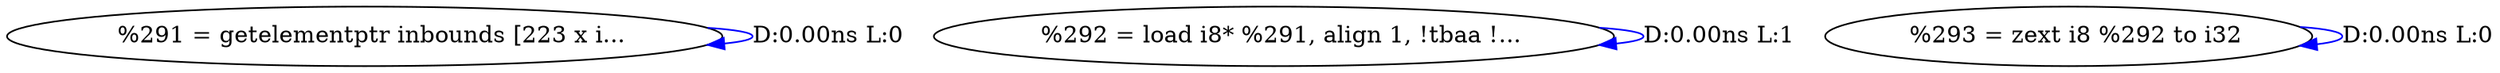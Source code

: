 digraph {
Node0x3439560[label="  %291 = getelementptr inbounds [223 x i..."];
Node0x3439560 -> Node0x3439560[label="D:0.00ns L:0",color=blue];
Node0x3439680[label="  %292 = load i8* %291, align 1, !tbaa !..."];
Node0x3439680 -> Node0x3439680[label="D:0.00ns L:1",color=blue];
Node0x3439760[label="  %293 = zext i8 %292 to i32"];
Node0x3439760 -> Node0x3439760[label="D:0.00ns L:0",color=blue];
}
